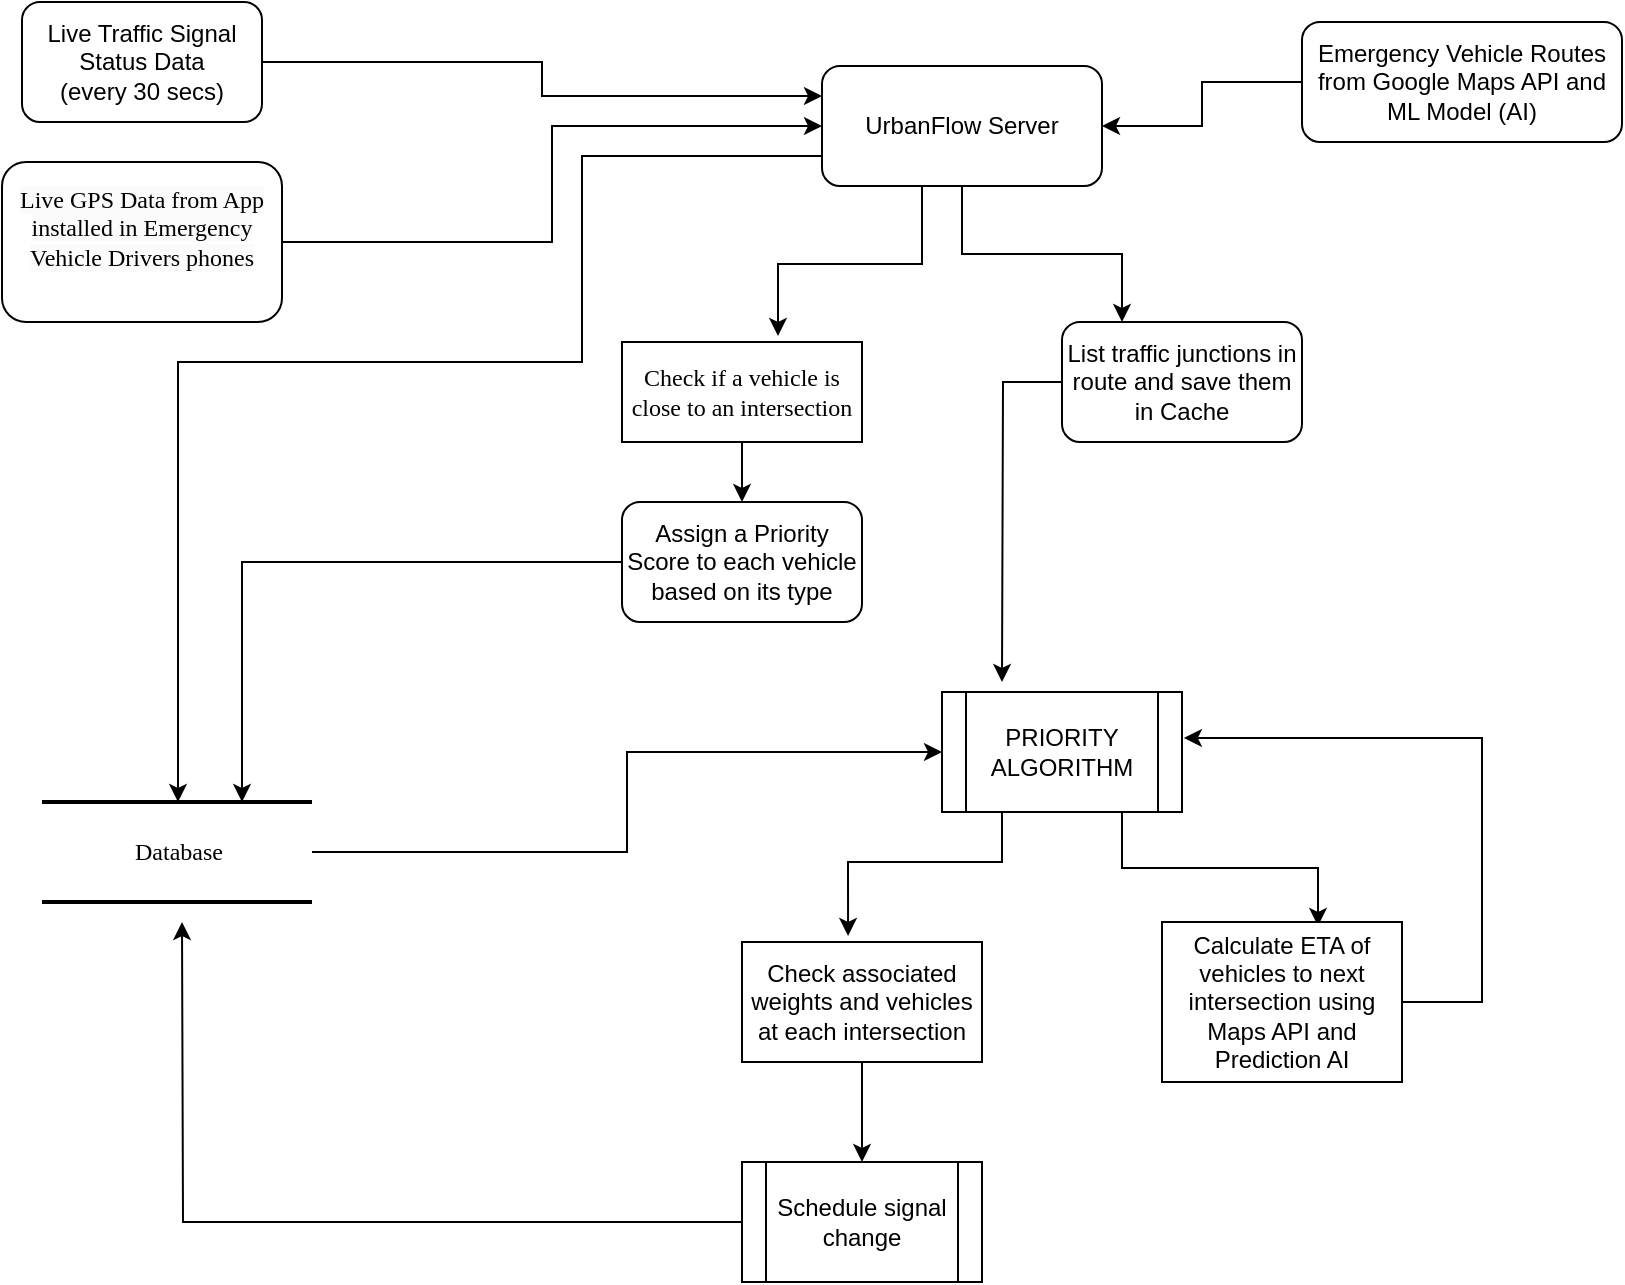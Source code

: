 <mxfile version="24.7.5">
  <diagram name="Page-1" id="52a04d89-c75d-2922-d76d-85b35f80e030">
    <mxGraphModel dx="1434" dy="778" grid="1" gridSize="10" guides="1" tooltips="1" connect="1" arrows="1" fold="1" page="1" pageScale="1" pageWidth="1100" pageHeight="850" background="none" math="0" shadow="0">
      <root>
        <mxCell id="0" />
        <mxCell id="1" parent="0" />
        <mxCell id="Co5KR3QTe-S_qMUu5C3d-21" value="" style="edgeStyle=orthogonalEdgeStyle;rounded=0;orthogonalLoop=1;jettySize=auto;html=1;" parent="1" source="1fdf3b25b50cf41e-26" target="Co5KR3QTe-S_qMUu5C3d-20" edge="1">
          <mxGeometry relative="1" as="geometry" />
        </mxCell>
        <mxCell id="1fdf3b25b50cf41e-26" value="Check if a vehicle is close to an intersection" style="whiteSpace=wrap;html=1;rounded=0;shadow=0;comic=0;labelBackgroundColor=none;strokeWidth=1;fontFamily=Verdana;fontSize=12;align=center;" parent="1" vertex="1">
          <mxGeometry x="330" y="190" width="120" height="50" as="geometry" />
        </mxCell>
        <mxCell id="Co5KR3QTe-S_qMUu5C3d-17" value="" style="edgeStyle=orthogonalEdgeStyle;rounded=0;orthogonalLoop=1;jettySize=auto;html=1;entryX=0.65;entryY=-0.06;entryDx=0;entryDy=0;entryPerimeter=0;" parent="1" source="Co5KR3QTe-S_qMUu5C3d-1" target="1fdf3b25b50cf41e-26" edge="1">
          <mxGeometry relative="1" as="geometry">
            <mxPoint x="500" y="192" as="targetPoint" />
            <Array as="points">
              <mxPoint x="480" y="151" />
              <mxPoint x="408" y="151" />
            </Array>
          </mxGeometry>
        </mxCell>
        <mxCell id="Co5KR3QTe-S_qMUu5C3d-19" value="" style="edgeStyle=orthogonalEdgeStyle;rounded=0;orthogonalLoop=1;jettySize=auto;html=1;entryX=0.25;entryY=0;entryDx=0;entryDy=0;" parent="1" source="Co5KR3QTe-S_qMUu5C3d-1" target="Co5KR3QTe-S_qMUu5C3d-14" edge="1">
          <mxGeometry relative="1" as="geometry">
            <mxPoint x="500" y="182" as="targetPoint" />
          </mxGeometry>
        </mxCell>
        <mxCell id="wV4tYw5j7Jr_oJtUIHQu-29" value="" style="edgeStyle=orthogonalEdgeStyle;rounded=0;orthogonalLoop=1;jettySize=auto;html=1;exitX=0;exitY=0.75;exitDx=0;exitDy=0;" edge="1" parent="1" source="Co5KR3QTe-S_qMUu5C3d-1" target="Co5KR3QTe-S_qMUu5C3d-22">
          <mxGeometry relative="1" as="geometry">
            <mxPoint x="340" y="82" as="targetPoint" />
            <Array as="points">
              <mxPoint x="310" y="97" />
              <mxPoint x="310" y="200" />
              <mxPoint x="108" y="200" />
            </Array>
          </mxGeometry>
        </mxCell>
        <mxCell id="Co5KR3QTe-S_qMUu5C3d-1" value="UrbanFlow Server" style="rounded=1;whiteSpace=wrap;html=1;" parent="1" vertex="1">
          <mxGeometry x="430" y="52" width="140" height="60" as="geometry" />
        </mxCell>
        <mxCell id="wV4tYw5j7Jr_oJtUIHQu-25" value="" style="edgeStyle=orthogonalEdgeStyle;rounded=0;orthogonalLoop=1;jettySize=auto;html=1;entryX=0;entryY=0.25;entryDx=0;entryDy=0;" edge="1" parent="1" source="Co5KR3QTe-S_qMUu5C3d-6" target="Co5KR3QTe-S_qMUu5C3d-1">
          <mxGeometry relative="1" as="geometry">
            <mxPoint x="230" y="50" as="targetPoint" />
          </mxGeometry>
        </mxCell>
        <mxCell id="Co5KR3QTe-S_qMUu5C3d-6" value="Live Traffic Signal Status Data&lt;br&gt;(every 30 secs)" style="rounded=1;whiteSpace=wrap;html=1;" parent="1" vertex="1">
          <mxGeometry x="30" y="20" width="120" height="60" as="geometry" />
        </mxCell>
        <mxCell id="Co5KR3QTe-S_qMUu5C3d-13" value="" style="edgeStyle=orthogonalEdgeStyle;rounded=0;orthogonalLoop=1;jettySize=auto;html=1;" parent="1" source="Co5KR3QTe-S_qMUu5C3d-12" target="Co5KR3QTe-S_qMUu5C3d-1" edge="1">
          <mxGeometry relative="1" as="geometry" />
        </mxCell>
        <mxCell id="Co5KR3QTe-S_qMUu5C3d-12" value="Emergency Vehicle Routes from Google Maps API and ML Model (AI)" style="rounded=1;whiteSpace=wrap;html=1;" parent="1" vertex="1">
          <mxGeometry x="670" y="30" width="160" height="60" as="geometry" />
        </mxCell>
        <mxCell id="wV4tYw5j7Jr_oJtUIHQu-9" value="" style="edgeStyle=orthogonalEdgeStyle;rounded=0;orthogonalLoop=1;jettySize=auto;html=1;" edge="1" parent="1" source="Co5KR3QTe-S_qMUu5C3d-14">
          <mxGeometry relative="1" as="geometry">
            <mxPoint x="520" y="360" as="targetPoint" />
          </mxGeometry>
        </mxCell>
        <mxCell id="Co5KR3QTe-S_qMUu5C3d-14" value="List traffic junctions in route and save them in Cache" style="rounded=1;whiteSpace=wrap;html=1;" parent="1" vertex="1">
          <mxGeometry x="550" y="180" width="120" height="60" as="geometry" />
        </mxCell>
        <mxCell id="wV4tYw5j7Jr_oJtUIHQu-27" value="" style="edgeStyle=orthogonalEdgeStyle;rounded=0;orthogonalLoop=1;jettySize=auto;html=1;entryX=0;entryY=0.5;entryDx=0;entryDy=0;" edge="1" parent="1" source="Co5KR3QTe-S_qMUu5C3d-15" target="Co5KR3QTe-S_qMUu5C3d-1">
          <mxGeometry relative="1" as="geometry">
            <mxPoint x="240" y="140" as="targetPoint" />
          </mxGeometry>
        </mxCell>
        <mxCell id="Co5KR3QTe-S_qMUu5C3d-15" value="&#xa;&lt;span style=&quot;color: rgb(0, 0, 0); font-family: Verdana; font-size: 12px; font-style: normal; font-variant-ligatures: normal; font-variant-caps: normal; font-weight: 400; letter-spacing: normal; orphans: 2; text-align: center; text-indent: 0px; text-transform: none; widows: 2; word-spacing: 0px; -webkit-text-stroke-width: 0px; white-space: normal; background-color: rgb(251, 251, 251); text-decoration-thickness: initial; text-decoration-style: initial; text-decoration-color: initial; display: inline !important; float: none;&quot;&gt;Live GPS Data from App installed in Emergency Vehicle Drivers phones&lt;/span&gt;&#xa;&#xa;" style="rounded=1;whiteSpace=wrap;html=1;" parent="1" vertex="1">
          <mxGeometry x="20" y="100" width="140" height="80" as="geometry" />
        </mxCell>
        <mxCell id="Co5KR3QTe-S_qMUu5C3d-24" value="" style="edgeStyle=orthogonalEdgeStyle;rounded=0;orthogonalLoop=1;jettySize=auto;html=1;" parent="1" source="Co5KR3QTe-S_qMUu5C3d-20" target="Co5KR3QTe-S_qMUu5C3d-22" edge="1">
          <mxGeometry relative="1" as="geometry">
            <mxPoint x="180" y="370" as="targetPoint" />
            <Array as="points">
              <mxPoint x="140" y="300" />
            </Array>
          </mxGeometry>
        </mxCell>
        <mxCell id="Co5KR3QTe-S_qMUu5C3d-20" value="Assign a Priority Score to each vehicle based on its type" style="rounded=1;whiteSpace=wrap;html=1;" parent="1" vertex="1">
          <mxGeometry x="330" y="270" width="120" height="60" as="geometry" />
        </mxCell>
        <mxCell id="wV4tYw5j7Jr_oJtUIHQu-23" value="" style="edgeStyle=orthogonalEdgeStyle;rounded=0;orthogonalLoop=1;jettySize=auto;html=1;entryX=0;entryY=0.5;entryDx=0;entryDy=0;" edge="1" parent="1" source="Co5KR3QTe-S_qMUu5C3d-22" target="wV4tYw5j7Jr_oJtUIHQu-2">
          <mxGeometry relative="1" as="geometry">
            <mxPoint x="262.5" y="445" as="targetPoint" />
          </mxGeometry>
        </mxCell>
        <mxCell id="Co5KR3QTe-S_qMUu5C3d-22" value="Database" style="html=1;rounded=0;shadow=0;comic=0;labelBackgroundColor=none;strokeWidth=2;fontFamily=Verdana;fontSize=12;align=center;shape=mxgraph.ios7ui.horLines;" parent="1" vertex="1">
          <mxGeometry x="40" y="420" width="135" height="50" as="geometry" />
        </mxCell>
        <mxCell id="wV4tYw5j7Jr_oJtUIHQu-13" value="" style="edgeStyle=orthogonalEdgeStyle;rounded=0;orthogonalLoop=1;jettySize=auto;html=1;entryX=0.65;entryY=0.025;entryDx=0;entryDy=0;entryPerimeter=0;" edge="1" parent="1" source="wV4tYw5j7Jr_oJtUIHQu-2" target="wV4tYw5j7Jr_oJtUIHQu-11">
          <mxGeometry relative="1" as="geometry">
            <mxPoint x="680" y="450" as="targetPoint" />
            <Array as="points">
              <mxPoint x="580" y="453" />
              <mxPoint x="678" y="453" />
            </Array>
          </mxGeometry>
        </mxCell>
        <mxCell id="wV4tYw5j7Jr_oJtUIHQu-15" value="" style="edgeStyle=orthogonalEdgeStyle;rounded=0;orthogonalLoop=1;jettySize=auto;html=1;entryX=0.442;entryY=-0.05;entryDx=0;entryDy=0;entryPerimeter=0;" edge="1" parent="1" source="wV4tYw5j7Jr_oJtUIHQu-2" target="wV4tYw5j7Jr_oJtUIHQu-10">
          <mxGeometry relative="1" as="geometry">
            <mxPoint x="550" y="505" as="targetPoint" />
            <Array as="points">
              <mxPoint x="520" y="450" />
              <mxPoint x="443" y="450" />
            </Array>
          </mxGeometry>
        </mxCell>
        <mxCell id="wV4tYw5j7Jr_oJtUIHQu-2" value="PRIORITY ALGORITHM" style="shape=process;whiteSpace=wrap;html=1;backgroundOutline=1;" vertex="1" parent="1">
          <mxGeometry x="490" y="365" width="120" height="60" as="geometry" />
        </mxCell>
        <mxCell id="wV4tYw5j7Jr_oJtUIHQu-17" value="" style="edgeStyle=orthogonalEdgeStyle;rounded=0;orthogonalLoop=1;jettySize=auto;html=1;" edge="1" parent="1" source="wV4tYw5j7Jr_oJtUIHQu-10" target="wV4tYw5j7Jr_oJtUIHQu-16">
          <mxGeometry relative="1" as="geometry" />
        </mxCell>
        <mxCell id="wV4tYw5j7Jr_oJtUIHQu-10" value="Check associated weights and vehicles at each intersection" style="rounded=0;whiteSpace=wrap;html=1;" vertex="1" parent="1">
          <mxGeometry x="390" y="490" width="120" height="60" as="geometry" />
        </mxCell>
        <mxCell id="wV4tYw5j7Jr_oJtUIHQu-31" value="" style="edgeStyle=orthogonalEdgeStyle;rounded=0;orthogonalLoop=1;jettySize=auto;html=1;entryX=1.008;entryY=0.383;entryDx=0;entryDy=0;entryPerimeter=0;" edge="1" parent="1" source="wV4tYw5j7Jr_oJtUIHQu-11" target="wV4tYw5j7Jr_oJtUIHQu-2">
          <mxGeometry relative="1" as="geometry">
            <mxPoint x="810" y="520" as="targetPoint" />
            <Array as="points">
              <mxPoint x="760" y="520" />
              <mxPoint x="760" y="388" />
            </Array>
          </mxGeometry>
        </mxCell>
        <mxCell id="wV4tYw5j7Jr_oJtUIHQu-11" value="Calculate ETA of vehicles to next intersection using Maps API and Prediction AI" style="rounded=0;whiteSpace=wrap;html=1;" vertex="1" parent="1">
          <mxGeometry x="600" y="480" width="120" height="80" as="geometry" />
        </mxCell>
        <mxCell id="wV4tYw5j7Jr_oJtUIHQu-19" value="" style="edgeStyle=orthogonalEdgeStyle;rounded=0;orthogonalLoop=1;jettySize=auto;html=1;" edge="1" parent="1" source="wV4tYw5j7Jr_oJtUIHQu-16">
          <mxGeometry relative="1" as="geometry">
            <mxPoint x="110" y="480" as="targetPoint" />
          </mxGeometry>
        </mxCell>
        <mxCell id="wV4tYw5j7Jr_oJtUIHQu-16" value="Schedule signal change" style="shape=process;whiteSpace=wrap;html=1;backgroundOutline=1;" vertex="1" parent="1">
          <mxGeometry x="390" y="600" width="120" height="60" as="geometry" />
        </mxCell>
      </root>
    </mxGraphModel>
  </diagram>
</mxfile>
